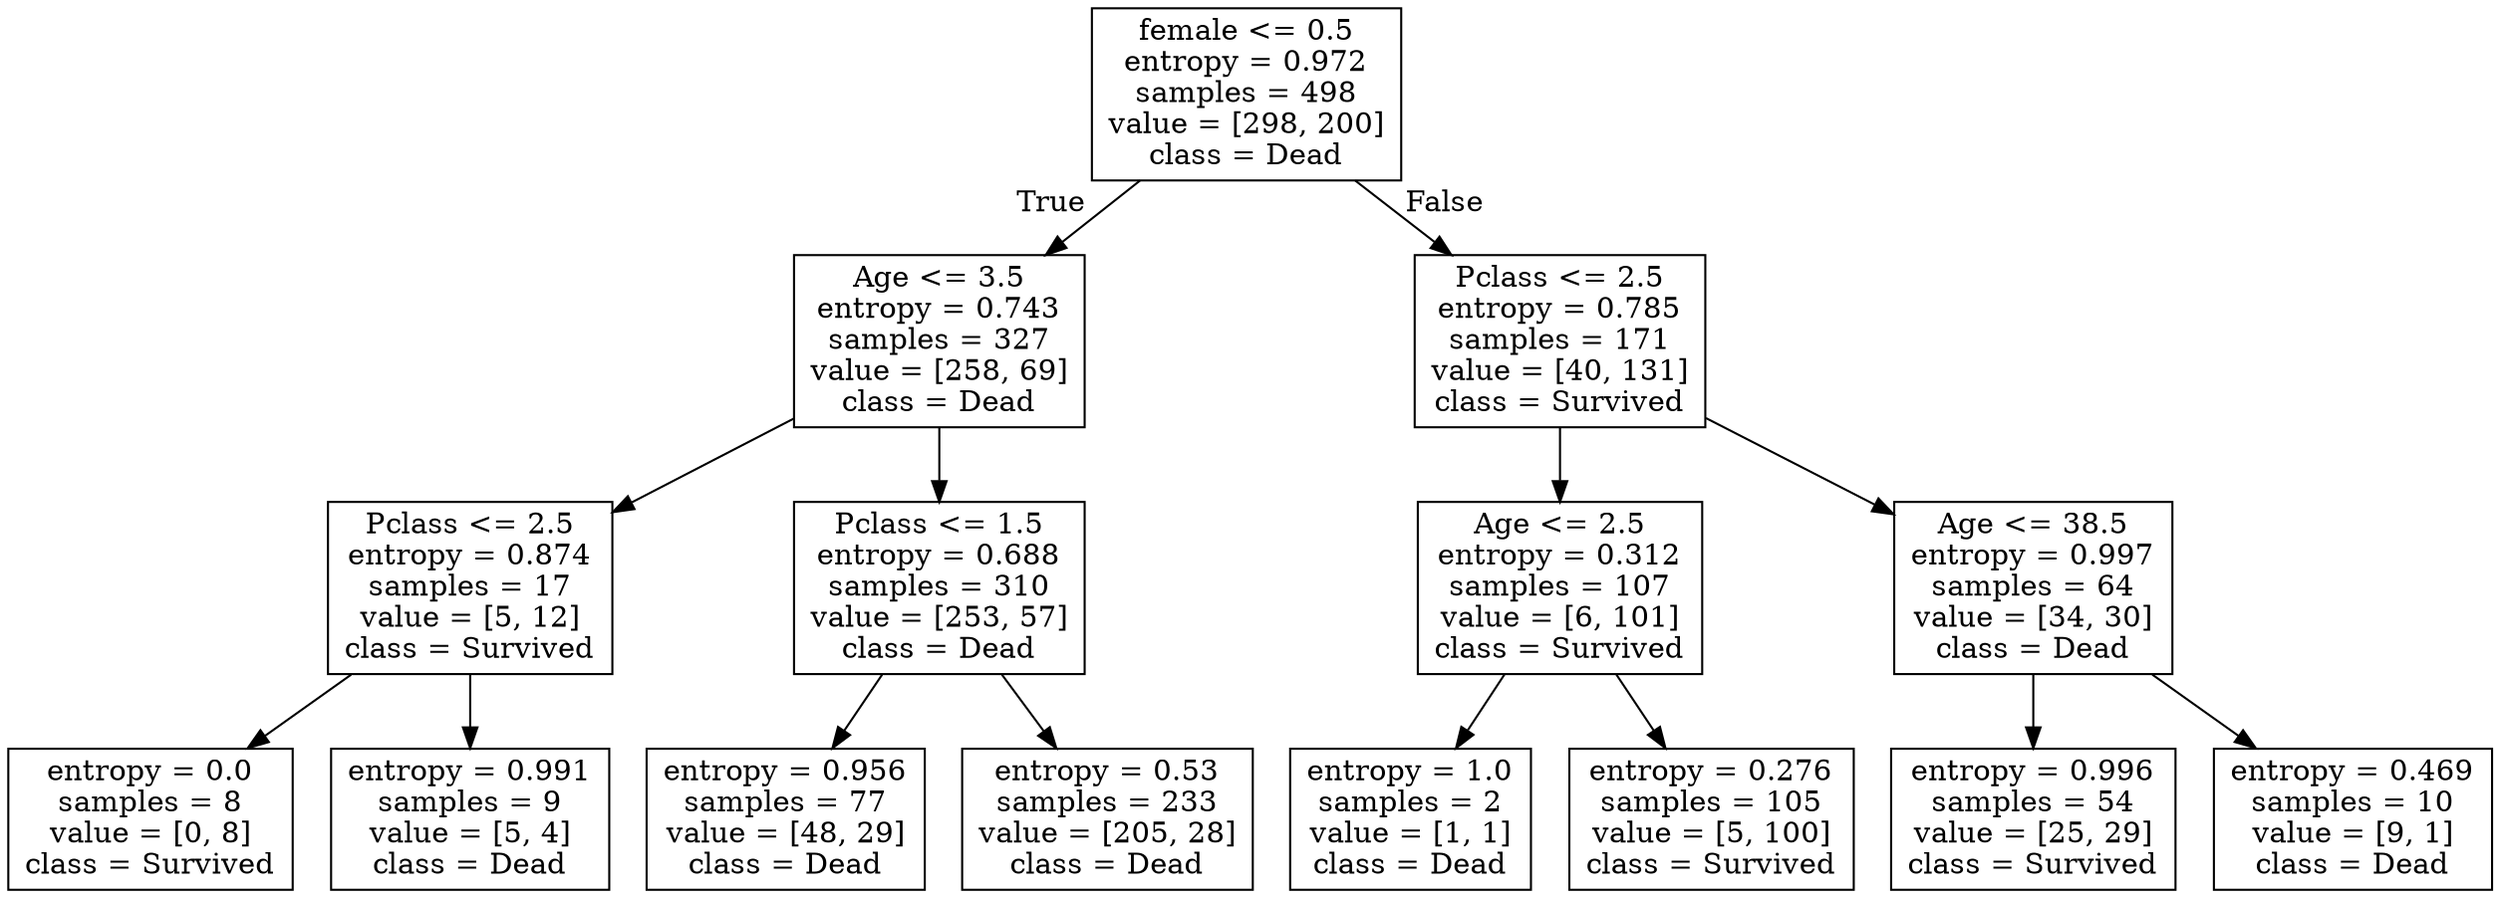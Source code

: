 digraph Tree {
node [shape=box] ;
0 [label="female <= 0.5\nentropy = 0.972\nsamples = 498\nvalue = [298, 200]\nclass = Dead"] ;
1 [label="Age <= 3.5\nentropy = 0.743\nsamples = 327\nvalue = [258, 69]\nclass = Dead"] ;
0 -> 1 [labeldistance=2.5, labelangle=45, headlabel="True"] ;
2 [label="Pclass <= 2.5\nentropy = 0.874\nsamples = 17\nvalue = [5, 12]\nclass = Survived"] ;
1 -> 2 ;
3 [label="entropy = 0.0\nsamples = 8\nvalue = [0, 8]\nclass = Survived"] ;
2 -> 3 ;
4 [label="entropy = 0.991\nsamples = 9\nvalue = [5, 4]\nclass = Dead"] ;
2 -> 4 ;
5 [label="Pclass <= 1.5\nentropy = 0.688\nsamples = 310\nvalue = [253, 57]\nclass = Dead"] ;
1 -> 5 ;
6 [label="entropy = 0.956\nsamples = 77\nvalue = [48, 29]\nclass = Dead"] ;
5 -> 6 ;
7 [label="entropy = 0.53\nsamples = 233\nvalue = [205, 28]\nclass = Dead"] ;
5 -> 7 ;
8 [label="Pclass <= 2.5\nentropy = 0.785\nsamples = 171\nvalue = [40, 131]\nclass = Survived"] ;
0 -> 8 [labeldistance=2.5, labelangle=-45, headlabel="False"] ;
9 [label="Age <= 2.5\nentropy = 0.312\nsamples = 107\nvalue = [6, 101]\nclass = Survived"] ;
8 -> 9 ;
10 [label="entropy = 1.0\nsamples = 2\nvalue = [1, 1]\nclass = Dead"] ;
9 -> 10 ;
11 [label="entropy = 0.276\nsamples = 105\nvalue = [5, 100]\nclass = Survived"] ;
9 -> 11 ;
12 [label="Age <= 38.5\nentropy = 0.997\nsamples = 64\nvalue = [34, 30]\nclass = Dead"] ;
8 -> 12 ;
13 [label="entropy = 0.996\nsamples = 54\nvalue = [25, 29]\nclass = Survived"] ;
12 -> 13 ;
14 [label="entropy = 0.469\nsamples = 10\nvalue = [9, 1]\nclass = Dead"] ;
12 -> 14 ;
}